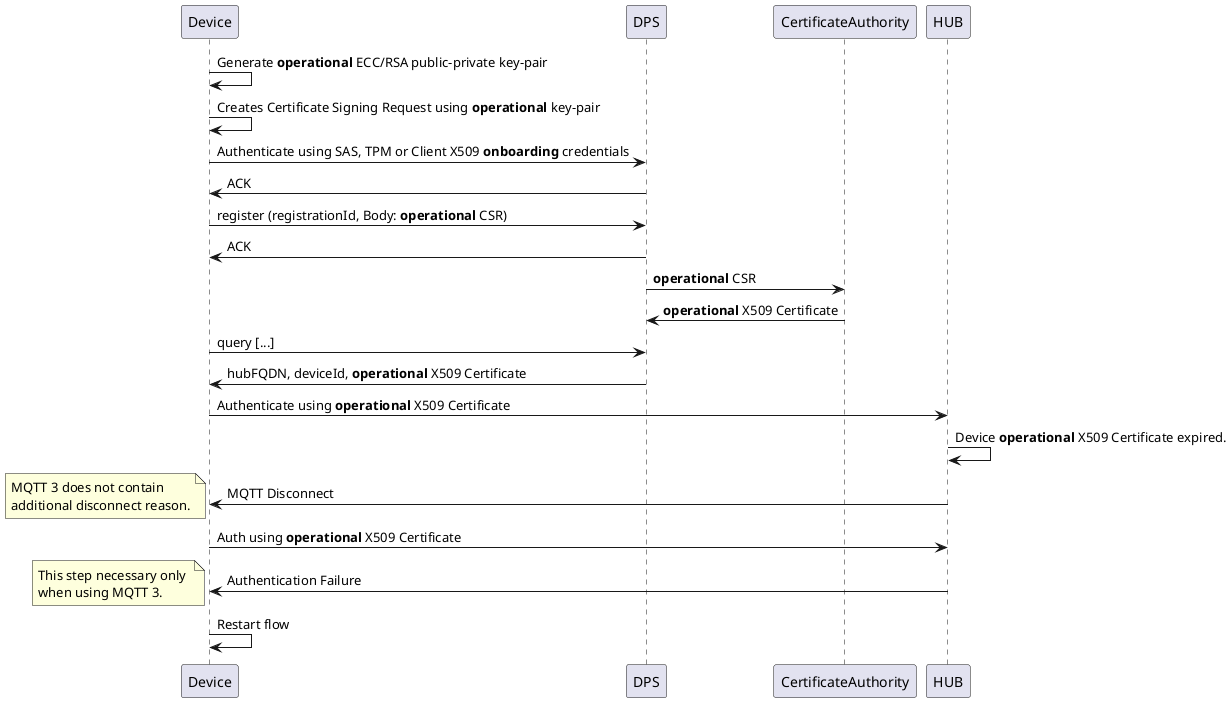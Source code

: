 @startuml dpsCSR
Device -> Device: Generate **operational** ECC/RSA public-private key-pair
Device -> Device: Creates Certificate Signing Request using **operational** key-pair
Device -> DPS: Authenticate using SAS, TPM or Client X509 **onboarding** credentials
DPS -> Device: ACK
Device -> DPS: register (registrationId, Body: **operational** CSR)
DPS -> Device: ACK
DPS -> CertificateAuthority: **operational** CSR
DPS <- CertificateAuthority: **operational** X509 Certificate
Device -> DPS: query [...]
DPS -> Device: hubFQDN, deviceId, **operational** X509 Certificate
Device -> HUB: Authenticate using **operational** X509 Certificate
HUB->HUB: Device **operational** X509 Certificate expired.
Device <- HUB: MQTT Disconnect
note left
  MQTT 3 does not contain 
  additional disconnect reason.
end note
Device -> HUB: Auth using **operational** X509 Certificate
Device <- HUB: Authentication Failure
note left
  This step necessary only 
  when using MQTT 3.
end note
Device -> Device: Restart flow

@enduml